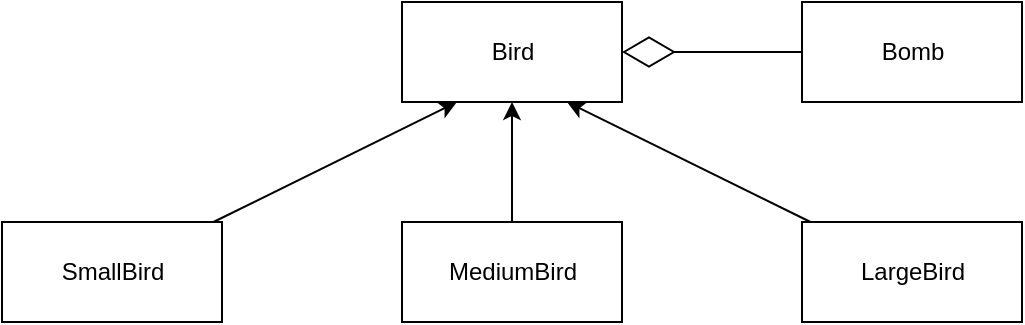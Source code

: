 <mxfile>
    <diagram id="kyBBIngQZOt33Whw9ad-" name="Page-1">
        <mxGraphModel dx="734" dy="434" grid="1" gridSize="10" guides="1" tooltips="1" connect="1" arrows="1" fold="1" page="1" pageScale="1" pageWidth="850" pageHeight="1100" math="0" shadow="0">
            <root>
                <mxCell id="0"/>
                <mxCell id="1" parent="0"/>
                <mxCell id="36" value="Bird" style="html=1;" vertex="1" parent="1">
                    <mxGeometry x="360" y="280" width="110" height="50" as="geometry"/>
                </mxCell>
                <mxCell id="40" style="edgeStyle=none;html=1;entryX=0.5;entryY=1;entryDx=0;entryDy=0;" edge="1" parent="1" source="37" target="36">
                    <mxGeometry relative="1" as="geometry"/>
                </mxCell>
                <mxCell id="37" value="MediumBird" style="html=1;" vertex="1" parent="1">
                    <mxGeometry x="360" y="390" width="110" height="50" as="geometry"/>
                </mxCell>
                <mxCell id="42" style="edgeStyle=none;html=1;entryX=0.25;entryY=1;entryDx=0;entryDy=0;" edge="1" parent="1" source="38" target="36">
                    <mxGeometry relative="1" as="geometry"/>
                </mxCell>
                <mxCell id="38" value="SmallBird" style="html=1;" vertex="1" parent="1">
                    <mxGeometry x="160" y="390" width="110" height="50" as="geometry"/>
                </mxCell>
                <mxCell id="41" style="edgeStyle=none;html=1;entryX=0.75;entryY=1;entryDx=0;entryDy=0;" edge="1" parent="1" source="39" target="36">
                    <mxGeometry relative="1" as="geometry"/>
                </mxCell>
                <mxCell id="39" value="LargeBird" style="html=1;" vertex="1" parent="1">
                    <mxGeometry x="560" y="390" width="110" height="50" as="geometry"/>
                </mxCell>
                <mxCell id="43" value="Bomb" style="html=1;" vertex="1" parent="1">
                    <mxGeometry x="560" y="280" width="110" height="50" as="geometry"/>
                </mxCell>
                <mxCell id="45" value="" style="endArrow=diamondThin;endFill=0;endSize=24;html=1;entryX=1;entryY=0.5;entryDx=0;entryDy=0;exitX=0;exitY=0.5;exitDx=0;exitDy=0;" edge="1" parent="1" source="43" target="36">
                    <mxGeometry width="160" relative="1" as="geometry">
                        <mxPoint x="340" y="360" as="sourcePoint"/>
                        <mxPoint x="500" y="360" as="targetPoint"/>
                    </mxGeometry>
                </mxCell>
            </root>
        </mxGraphModel>
    </diagram>
</mxfile>
